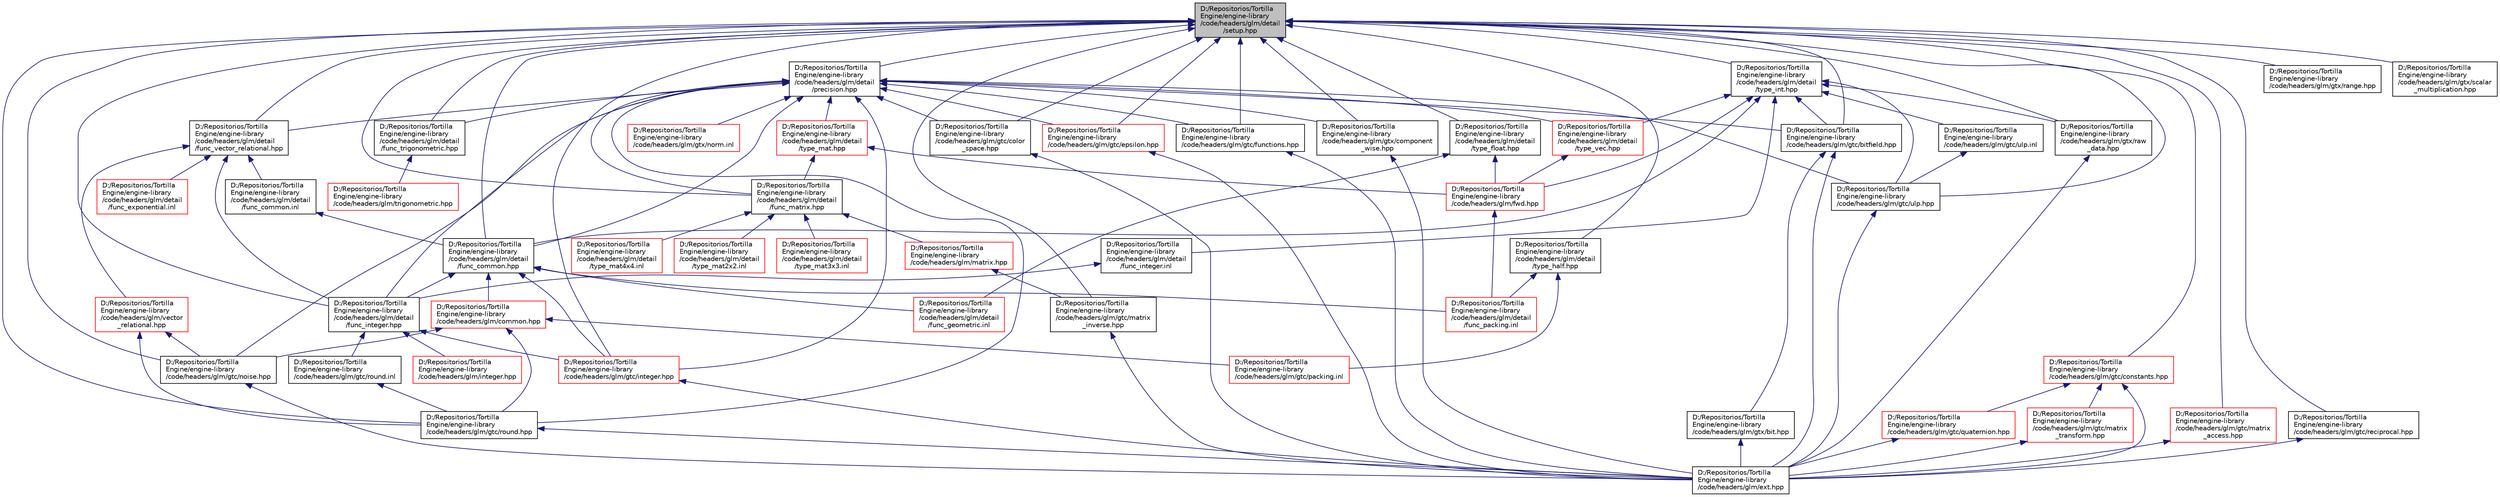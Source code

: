 digraph "D:/Repositorios/TortillaEngine/engine-library/code/headers/glm/detail/setup.hpp"
{
 // LATEX_PDF_SIZE
  edge [fontname="Helvetica",fontsize="10",labelfontname="Helvetica",labelfontsize="10"];
  node [fontname="Helvetica",fontsize="10",shape=record];
  Node1 [label="D:/Repositorios/Tortilla\lEngine/engine-library\l/code/headers/glm/detail\l/setup.hpp",height=0.2,width=0.4,color="black", fillcolor="grey75", style="filled", fontcolor="black",tooltip=" "];
  Node1 -> Node2 [dir="back",color="midnightblue",fontsize="10",style="solid",fontname="Helvetica"];
  Node2 [label="D:/Repositorios/Tortilla\lEngine/engine-library\l/code/headers/glm/detail\l/func_common.hpp",height=0.2,width=0.4,color="black", fillcolor="white", style="filled",URL="$func__common_8hpp.html",tooltip=" "];
  Node2 -> Node3 [dir="back",color="midnightblue",fontsize="10",style="solid",fontname="Helvetica"];
  Node3 [label="D:/Repositorios/Tortilla\lEngine/engine-library\l/code/headers/glm/common.hpp",height=0.2,width=0.4,color="red", fillcolor="white", style="filled",URL="$common_8hpp.html",tooltip=" "];
  Node3 -> Node5 [dir="back",color="midnightblue",fontsize="10",style="solid",fontname="Helvetica"];
  Node5 [label="D:/Repositorios/Tortilla\lEngine/engine-library\l/code/headers/glm/gtc/noise.hpp",height=0.2,width=0.4,color="black", fillcolor="white", style="filled",URL="$noise_8hpp.html",tooltip=" "];
  Node5 -> Node6 [dir="back",color="midnightblue",fontsize="10",style="solid",fontname="Helvetica"];
  Node6 [label="D:/Repositorios/Tortilla\lEngine/engine-library\l/code/headers/glm/ext.hpp",height=0.2,width=0.4,color="black", fillcolor="white", style="filled",URL="$ext_8hpp.html",tooltip=" "];
  Node3 -> Node90 [dir="back",color="midnightblue",fontsize="10",style="solid",fontname="Helvetica"];
  Node90 [label="D:/Repositorios/Tortilla\lEngine/engine-library\l/code/headers/glm/gtc/packing.inl",height=0.2,width=0.4,color="red", fillcolor="white", style="filled",URL="$packing_8inl.html",tooltip=" "];
  Node3 -> Node91 [dir="back",color="midnightblue",fontsize="10",style="solid",fontname="Helvetica"];
  Node91 [label="D:/Repositorios/Tortilla\lEngine/engine-library\l/code/headers/glm/gtc/round.hpp",height=0.2,width=0.4,color="black", fillcolor="white", style="filled",URL="$round_8hpp.html",tooltip=" "];
  Node91 -> Node6 [dir="back",color="midnightblue",fontsize="10",style="solid",fontname="Helvetica"];
  Node2 -> Node94 [dir="back",color="midnightblue",fontsize="10",style="solid",fontname="Helvetica"];
  Node94 [label="D:/Repositorios/Tortilla\lEngine/engine-library\l/code/headers/glm/detail\l/func_geometric.inl",height=0.2,width=0.4,color="red", fillcolor="white", style="filled",URL="$func__geometric_8inl.html",tooltip=" "];
  Node2 -> Node124 [dir="back",color="midnightblue",fontsize="10",style="solid",fontname="Helvetica"];
  Node124 [label="D:/Repositorios/Tortilla\lEngine/engine-library\l/code/headers/glm/detail\l/func_integer.hpp",height=0.2,width=0.4,color="black", fillcolor="white", style="filled",URL="$func__integer_8hpp.html",tooltip=" "];
  Node124 -> Node125 [dir="back",color="midnightblue",fontsize="10",style="solid",fontname="Helvetica"];
  Node125 [label="D:/Repositorios/Tortilla\lEngine/engine-library\l/code/headers/glm/integer.hpp",height=0.2,width=0.4,color="red", fillcolor="white", style="filled",URL="$integer_8hpp.html",tooltip=" "];
  Node124 -> Node126 [dir="back",color="midnightblue",fontsize="10",style="solid",fontname="Helvetica"];
  Node126 [label="D:/Repositorios/Tortilla\lEngine/engine-library\l/code/headers/glm/gtc/integer.hpp",height=0.2,width=0.4,color="red", fillcolor="white", style="filled",URL="$gtc_2integer_8hpp.html",tooltip=" "];
  Node126 -> Node6 [dir="back",color="midnightblue",fontsize="10",style="solid",fontname="Helvetica"];
  Node124 -> Node127 [dir="back",color="midnightblue",fontsize="10",style="solid",fontname="Helvetica"];
  Node127 [label="D:/Repositorios/Tortilla\lEngine/engine-library\l/code/headers/glm/gtc/round.inl",height=0.2,width=0.4,color="black", fillcolor="white", style="filled",URL="$round_8inl.html",tooltip=" "];
  Node127 -> Node91 [dir="back",color="midnightblue",fontsize="10",style="solid",fontname="Helvetica"];
  Node2 -> Node128 [dir="back",color="midnightblue",fontsize="10",style="solid",fontname="Helvetica"];
  Node128 [label="D:/Repositorios/Tortilla\lEngine/engine-library\l/code/headers/glm/detail\l/func_packing.inl",height=0.2,width=0.4,color="red", fillcolor="white", style="filled",URL="$func__packing_8inl.html",tooltip=" "];
  Node2 -> Node126 [dir="back",color="midnightblue",fontsize="10",style="solid",fontname="Helvetica"];
  Node1 -> Node131 [dir="back",color="midnightblue",fontsize="10",style="solid",fontname="Helvetica"];
  Node131 [label="D:/Repositorios/Tortilla\lEngine/engine-library\l/code/headers/glm/detail\l/precision.hpp",height=0.2,width=0.4,color="black", fillcolor="white", style="filled",URL="$precision_8hpp.html",tooltip=" "];
  Node131 -> Node2 [dir="back",color="midnightblue",fontsize="10",style="solid",fontname="Helvetica"];
  Node131 -> Node132 [dir="back",color="midnightblue",fontsize="10",style="solid",fontname="Helvetica"];
  Node132 [label="D:/Repositorios/Tortilla\lEngine/engine-library\l/code/headers/glm/detail\l/func_vector_relational.hpp",height=0.2,width=0.4,color="black", fillcolor="white", style="filled",URL="$func__vector__relational_8hpp.html",tooltip=" "];
  Node132 -> Node133 [dir="back",color="midnightblue",fontsize="10",style="solid",fontname="Helvetica"];
  Node133 [label="D:/Repositorios/Tortilla\lEngine/engine-library\l/code/headers/glm/detail\l/func_common.inl",height=0.2,width=0.4,color="black", fillcolor="white", style="filled",URL="$func__common_8inl.html",tooltip=" "];
  Node133 -> Node2 [dir="back",color="midnightblue",fontsize="10",style="solid",fontname="Helvetica"];
  Node132 -> Node134 [dir="back",color="midnightblue",fontsize="10",style="solid",fontname="Helvetica"];
  Node134 [label="D:/Repositorios/Tortilla\lEngine/engine-library\l/code/headers/glm/detail\l/func_exponential.inl",height=0.2,width=0.4,color="red", fillcolor="white", style="filled",URL="$func__exponential_8inl.html",tooltip=" "];
  Node132 -> Node124 [dir="back",color="midnightblue",fontsize="10",style="solid",fontname="Helvetica"];
  Node132 -> Node140 [dir="back",color="midnightblue",fontsize="10",style="solid",fontname="Helvetica"];
  Node140 [label="D:/Repositorios/Tortilla\lEngine/engine-library\l/code/headers/glm/vector\l_relational.hpp",height=0.2,width=0.4,color="red", fillcolor="white", style="filled",URL="$vector__relational_8hpp.html",tooltip=" "];
  Node140 -> Node5 [dir="back",color="midnightblue",fontsize="10",style="solid",fontname="Helvetica"];
  Node140 -> Node91 [dir="back",color="midnightblue",fontsize="10",style="solid",fontname="Helvetica"];
  Node131 -> Node141 [dir="back",color="midnightblue",fontsize="10",style="solid",fontname="Helvetica"];
  Node141 [label="D:/Repositorios/Tortilla\lEngine/engine-library\l/code/headers/glm/detail\l/type_vec.hpp",height=0.2,width=0.4,color="red", fillcolor="white", style="filled",URL="$type__vec_8hpp.html",tooltip=" "];
  Node141 -> Node170 [dir="back",color="midnightblue",fontsize="10",style="solid",fontname="Helvetica"];
  Node170 [label="D:/Repositorios/Tortilla\lEngine/engine-library\l/code/headers/glm/fwd.hpp",height=0.2,width=0.4,color="red", fillcolor="white", style="filled",URL="$fwd_8hpp.html",tooltip=" "];
  Node170 -> Node128 [dir="back",color="midnightblue",fontsize="10",style="solid",fontname="Helvetica"];
  Node131 -> Node172 [dir="back",color="midnightblue",fontsize="10",style="solid",fontname="Helvetica"];
  Node172 [label="D:/Repositorios/Tortilla\lEngine/engine-library\l/code/headers/glm/detail\l/type_mat.hpp",height=0.2,width=0.4,color="red", fillcolor="white", style="filled",URL="$type__mat_8hpp.html",tooltip=" "];
  Node172 -> Node170 [dir="back",color="midnightblue",fontsize="10",style="solid",fontname="Helvetica"];
  Node172 -> Node98 [dir="back",color="midnightblue",fontsize="10",style="solid",fontname="Helvetica"];
  Node98 [label="D:/Repositorios/Tortilla\lEngine/engine-library\l/code/headers/glm/detail\l/func_matrix.hpp",height=0.2,width=0.4,color="black", fillcolor="white", style="filled",URL="$func__matrix_8hpp.html",tooltip=" "];
  Node98 -> Node99 [dir="back",color="midnightblue",fontsize="10",style="solid",fontname="Helvetica"];
  Node99 [label="D:/Repositorios/Tortilla\lEngine/engine-library\l/code/headers/glm/detail\l/type_mat2x2.inl",height=0.2,width=0.4,color="red", fillcolor="white", style="filled",URL="$type__mat2x2_8inl.html",tooltip=" "];
  Node98 -> Node106 [dir="back",color="midnightblue",fontsize="10",style="solid",fontname="Helvetica"];
  Node106 [label="D:/Repositorios/Tortilla\lEngine/engine-library\l/code/headers/glm/detail\l/type_mat3x3.inl",height=0.2,width=0.4,color="red", fillcolor="white", style="filled",URL="$type__mat3x3_8inl.html",tooltip=" "];
  Node98 -> Node113 [dir="back",color="midnightblue",fontsize="10",style="solid",fontname="Helvetica"];
  Node113 [label="D:/Repositorios/Tortilla\lEngine/engine-library\l/code/headers/glm/detail\l/type_mat4x4.inl",height=0.2,width=0.4,color="red", fillcolor="white", style="filled",URL="$type__mat4x4_8inl.html",tooltip=" "];
  Node98 -> Node117 [dir="back",color="midnightblue",fontsize="10",style="solid",fontname="Helvetica"];
  Node117 [label="D:/Repositorios/Tortilla\lEngine/engine-library\l/code/headers/glm/matrix.hpp",height=0.2,width=0.4,color="red", fillcolor="white", style="filled",URL="$matrix_8hpp.html",tooltip=" "];
  Node117 -> Node103 [dir="back",color="midnightblue",fontsize="10",style="solid",fontname="Helvetica"];
  Node103 [label="D:/Repositorios/Tortilla\lEngine/engine-library\l/code/headers/glm/gtc/matrix\l_inverse.hpp",height=0.2,width=0.4,color="black", fillcolor="white", style="filled",URL="$matrix__inverse_8hpp.html",tooltip=" "];
  Node103 -> Node6 [dir="back",color="midnightblue",fontsize="10",style="solid",fontname="Helvetica"];
  Node131 -> Node124 [dir="back",color="midnightblue",fontsize="10",style="solid",fontname="Helvetica"];
  Node131 -> Node98 [dir="back",color="midnightblue",fontsize="10",style="solid",fontname="Helvetica"];
  Node131 -> Node146 [dir="back",color="midnightblue",fontsize="10",style="solid",fontname="Helvetica"];
  Node146 [label="D:/Repositorios/Tortilla\lEngine/engine-library\l/code/headers/glm/detail\l/func_trigonometric.hpp",height=0.2,width=0.4,color="black", fillcolor="white", style="filled",URL="$func__trigonometric_8hpp.html",tooltip=" "];
  Node146 -> Node147 [dir="back",color="midnightblue",fontsize="10",style="solid",fontname="Helvetica"];
  Node147 [label="D:/Repositorios/Tortilla\lEngine/engine-library\l/code/headers/glm/trigonometric.hpp",height=0.2,width=0.4,color="red", fillcolor="white", style="filled",URL="$trigonometric_8hpp.html",tooltip=" "];
  Node131 -> Node151 [dir="back",color="midnightblue",fontsize="10",style="solid",fontname="Helvetica"];
  Node151 [label="D:/Repositorios/Tortilla\lEngine/engine-library\l/code/headers/glm/gtc/bitfield.hpp",height=0.2,width=0.4,color="black", fillcolor="white", style="filled",URL="$bitfield_8hpp.html",tooltip=" "];
  Node151 -> Node6 [dir="back",color="midnightblue",fontsize="10",style="solid",fontname="Helvetica"];
  Node151 -> Node152 [dir="back",color="midnightblue",fontsize="10",style="solid",fontname="Helvetica"];
  Node152 [label="D:/Repositorios/Tortilla\lEngine/engine-library\l/code/headers/glm/gtx/bit.hpp",height=0.2,width=0.4,color="black", fillcolor="white", style="filled",URL="$bit_8hpp.html",tooltip=" "];
  Node152 -> Node6 [dir="back",color="midnightblue",fontsize="10",style="solid",fontname="Helvetica"];
  Node131 -> Node137 [dir="back",color="midnightblue",fontsize="10",style="solid",fontname="Helvetica"];
  Node137 [label="D:/Repositorios/Tortilla\lEngine/engine-library\l/code/headers/glm/gtc/color\l_space.hpp",height=0.2,width=0.4,color="black", fillcolor="white", style="filled",URL="$gtc_2color__space_8hpp.html",tooltip=" "];
  Node137 -> Node6 [dir="back",color="midnightblue",fontsize="10",style="solid",fontname="Helvetica"];
  Node131 -> Node89 [dir="back",color="midnightblue",fontsize="10",style="solid",fontname="Helvetica"];
  Node89 [label="D:/Repositorios/Tortilla\lEngine/engine-library\l/code/headers/glm/gtc/epsilon.hpp",height=0.2,width=0.4,color="red", fillcolor="white", style="filled",URL="$epsilon_8hpp.html",tooltip=" "];
  Node89 -> Node6 [dir="back",color="midnightblue",fontsize="10",style="solid",fontname="Helvetica"];
  Node131 -> Node139 [dir="back",color="midnightblue",fontsize="10",style="solid",fontname="Helvetica"];
  Node139 [label="D:/Repositorios/Tortilla\lEngine/engine-library\l/code/headers/glm/gtc/functions.hpp",height=0.2,width=0.4,color="black", fillcolor="white", style="filled",URL="$functions_8hpp.html",tooltip=" "];
  Node139 -> Node6 [dir="back",color="midnightblue",fontsize="10",style="solid",fontname="Helvetica"];
  Node131 -> Node126 [dir="back",color="midnightblue",fontsize="10",style="solid",fontname="Helvetica"];
  Node131 -> Node5 [dir="back",color="midnightblue",fontsize="10",style="solid",fontname="Helvetica"];
  Node131 -> Node91 [dir="back",color="midnightblue",fontsize="10",style="solid",fontname="Helvetica"];
  Node131 -> Node173 [dir="back",color="midnightblue",fontsize="10",style="solid",fontname="Helvetica"];
  Node173 [label="D:/Repositorios/Tortilla\lEngine/engine-library\l/code/headers/glm/gtc/ulp.hpp",height=0.2,width=0.4,color="black", fillcolor="white", style="filled",URL="$ulp_8hpp.html",tooltip=" "];
  Node173 -> Node6 [dir="back",color="midnightblue",fontsize="10",style="solid",fontname="Helvetica"];
  Node131 -> Node174 [dir="back",color="midnightblue",fontsize="10",style="solid",fontname="Helvetica"];
  Node174 [label="D:/Repositorios/Tortilla\lEngine/engine-library\l/code/headers/glm/gtx/component\l_wise.hpp",height=0.2,width=0.4,color="black", fillcolor="white", style="filled",URL="$component__wise_8hpp.html",tooltip=" "];
  Node174 -> Node6 [dir="back",color="midnightblue",fontsize="10",style="solid",fontname="Helvetica"];
  Node131 -> Node175 [dir="back",color="midnightblue",fontsize="10",style="solid",fontname="Helvetica"];
  Node175 [label="D:/Repositorios/Tortilla\lEngine/engine-library\l/code/headers/glm/gtx/norm.inl",height=0.2,width=0.4,color="red", fillcolor="white", style="filled",URL="$norm_8inl.html",tooltip=" "];
  Node1 -> Node176 [dir="back",color="midnightblue",fontsize="10",style="solid",fontname="Helvetica"];
  Node176 [label="D:/Repositorios/Tortilla\lEngine/engine-library\l/code/headers/glm/detail\l/type_int.hpp",height=0.2,width=0.4,color="black", fillcolor="white", style="filled",URL="$type__int_8hpp.html",tooltip=" "];
  Node176 -> Node2 [dir="back",color="midnightblue",fontsize="10",style="solid",fontname="Helvetica"];
  Node176 -> Node141 [dir="back",color="midnightblue",fontsize="10",style="solid",fontname="Helvetica"];
  Node176 -> Node170 [dir="back",color="midnightblue",fontsize="10",style="solid",fontname="Helvetica"];
  Node176 -> Node144 [dir="back",color="midnightblue",fontsize="10",style="solid",fontname="Helvetica"];
  Node144 [label="D:/Repositorios/Tortilla\lEngine/engine-library\l/code/headers/glm/detail\l/func_integer.inl",height=0.2,width=0.4,color="black", fillcolor="white", style="filled",URL="$func__integer_8inl.html",tooltip=" "];
  Node144 -> Node124 [dir="back",color="midnightblue",fontsize="10",style="solid",fontname="Helvetica"];
  Node176 -> Node151 [dir="back",color="midnightblue",fontsize="10",style="solid",fontname="Helvetica"];
  Node176 -> Node173 [dir="back",color="midnightblue",fontsize="10",style="solid",fontname="Helvetica"];
  Node176 -> Node177 [dir="back",color="midnightblue",fontsize="10",style="solid",fontname="Helvetica"];
  Node177 [label="D:/Repositorios/Tortilla\lEngine/engine-library\l/code/headers/glm/gtc/ulp.inl",height=0.2,width=0.4,color="black", fillcolor="white", style="filled",URL="$ulp_8inl.html",tooltip=" "];
  Node177 -> Node173 [dir="back",color="midnightblue",fontsize="10",style="solid",fontname="Helvetica"];
  Node176 -> Node178 [dir="back",color="midnightblue",fontsize="10",style="solid",fontname="Helvetica"];
  Node178 [label="D:/Repositorios/Tortilla\lEngine/engine-library\l/code/headers/glm/gtx/raw\l_data.hpp",height=0.2,width=0.4,color="black", fillcolor="white", style="filled",URL="$raw__data_8hpp.html",tooltip=" "];
  Node178 -> Node6 [dir="back",color="midnightblue",fontsize="10",style="solid",fontname="Helvetica"];
  Node1 -> Node132 [dir="back",color="midnightblue",fontsize="10",style="solid",fontname="Helvetica"];
  Node1 -> Node179 [dir="back",color="midnightblue",fontsize="10",style="solid",fontname="Helvetica"];
  Node179 [label="D:/Repositorios/Tortilla\lEngine/engine-library\l/code/headers/glm/detail\l/type_float.hpp",height=0.2,width=0.4,color="black", fillcolor="white", style="filled",URL="$type__float_8hpp.html",tooltip=" "];
  Node179 -> Node170 [dir="back",color="midnightblue",fontsize="10",style="solid",fontname="Helvetica"];
  Node179 -> Node94 [dir="back",color="midnightblue",fontsize="10",style="solid",fontname="Helvetica"];
  Node1 -> Node124 [dir="back",color="midnightblue",fontsize="10",style="solid",fontname="Helvetica"];
  Node1 -> Node98 [dir="back",color="midnightblue",fontsize="10",style="solid",fontname="Helvetica"];
  Node1 -> Node180 [dir="back",color="midnightblue",fontsize="10",style="solid",fontname="Helvetica"];
  Node180 [label="D:/Repositorios/Tortilla\lEngine/engine-library\l/code/headers/glm/detail\l/type_half.hpp",height=0.2,width=0.4,color="black", fillcolor="white", style="filled",URL="$type__half_8hpp.html",tooltip=" "];
  Node180 -> Node128 [dir="back",color="midnightblue",fontsize="10",style="solid",fontname="Helvetica"];
  Node180 -> Node90 [dir="back",color="midnightblue",fontsize="10",style="solid",fontname="Helvetica"];
  Node1 -> Node146 [dir="back",color="midnightblue",fontsize="10",style="solid",fontname="Helvetica"];
  Node1 -> Node151 [dir="back",color="midnightblue",fontsize="10",style="solid",fontname="Helvetica"];
  Node1 -> Node137 [dir="back",color="midnightblue",fontsize="10",style="solid",fontname="Helvetica"];
  Node1 -> Node181 [dir="back",color="midnightblue",fontsize="10",style="solid",fontname="Helvetica"];
  Node181 [label="D:/Repositorios/Tortilla\lEngine/engine-library\l/code/headers/glm/gtc/constants.hpp",height=0.2,width=0.4,color="red", fillcolor="white", style="filled",URL="$constants_8hpp.html",tooltip=" "];
  Node181 -> Node6 [dir="back",color="midnightblue",fontsize="10",style="solid",fontname="Helvetica"];
  Node181 -> Node109 [dir="back",color="midnightblue",fontsize="10",style="solid",fontname="Helvetica"];
  Node109 [label="D:/Repositorios/Tortilla\lEngine/engine-library\l/code/headers/glm/gtc/quaternion.hpp",height=0.2,width=0.4,color="red", fillcolor="white", style="filled",URL="$gtc_2quaternion_8hpp.html",tooltip=" "];
  Node109 -> Node6 [dir="back",color="midnightblue",fontsize="10",style="solid",fontname="Helvetica"];
  Node181 -> Node116 [dir="back",color="midnightblue",fontsize="10",style="solid",fontname="Helvetica"];
  Node116 [label="D:/Repositorios/Tortilla\lEngine/engine-library\l/code/headers/glm/gtc/matrix\l_transform.hpp",height=0.2,width=0.4,color="red", fillcolor="white", style="filled",URL="$matrix__transform_8hpp.html",tooltip=" "];
  Node116 -> Node6 [dir="back",color="midnightblue",fontsize="10",style="solid",fontname="Helvetica"];
  Node1 -> Node89 [dir="back",color="midnightblue",fontsize="10",style="solid",fontname="Helvetica"];
  Node1 -> Node139 [dir="back",color="midnightblue",fontsize="10",style="solid",fontname="Helvetica"];
  Node1 -> Node126 [dir="back",color="midnightblue",fontsize="10",style="solid",fontname="Helvetica"];
  Node1 -> Node184 [dir="back",color="midnightblue",fontsize="10",style="solid",fontname="Helvetica"];
  Node184 [label="D:/Repositorios/Tortilla\lEngine/engine-library\l/code/headers/glm/gtc/matrix\l_access.hpp",height=0.2,width=0.4,color="red", fillcolor="white", style="filled",URL="$matrix__access_8hpp.html",tooltip=" "];
  Node184 -> Node6 [dir="back",color="midnightblue",fontsize="10",style="solid",fontname="Helvetica"];
  Node1 -> Node103 [dir="back",color="midnightblue",fontsize="10",style="solid",fontname="Helvetica"];
  Node1 -> Node5 [dir="back",color="midnightblue",fontsize="10",style="solid",fontname="Helvetica"];
  Node1 -> Node149 [dir="back",color="midnightblue",fontsize="10",style="solid",fontname="Helvetica"];
  Node149 [label="D:/Repositorios/Tortilla\lEngine/engine-library\l/code/headers/glm/gtc/reciprocal.hpp",height=0.2,width=0.4,color="black", fillcolor="white", style="filled",URL="$reciprocal_8hpp.html",tooltip=" "];
  Node149 -> Node6 [dir="back",color="midnightblue",fontsize="10",style="solid",fontname="Helvetica"];
  Node1 -> Node91 [dir="back",color="midnightblue",fontsize="10",style="solid",fontname="Helvetica"];
  Node1 -> Node173 [dir="back",color="midnightblue",fontsize="10",style="solid",fontname="Helvetica"];
  Node1 -> Node174 [dir="back",color="midnightblue",fontsize="10",style="solid",fontname="Helvetica"];
  Node1 -> Node178 [dir="back",color="midnightblue",fontsize="10",style="solid",fontname="Helvetica"];
  Node1 -> Node19 [dir="back",color="midnightblue",fontsize="10",style="solid",fontname="Helvetica"];
  Node19 [label="D:/Repositorios/Tortilla\lEngine/engine-library\l/code/headers/glm/gtx/range.hpp",height=0.2,width=0.4,color="black", fillcolor="white", style="filled",URL="$range_8hpp.html",tooltip=" "];
  Node1 -> Node105 [dir="back",color="midnightblue",fontsize="10",style="solid",fontname="Helvetica"];
  Node105 [label="D:/Repositorios/Tortilla\lEngine/engine-library\l/code/headers/glm/gtx/scalar\l_multiplication.hpp",height=0.2,width=0.4,color="black", fillcolor="white", style="filled",URL="$scalar__multiplication_8hpp.html",tooltip="Enables scalar multiplication for all types."];
}
